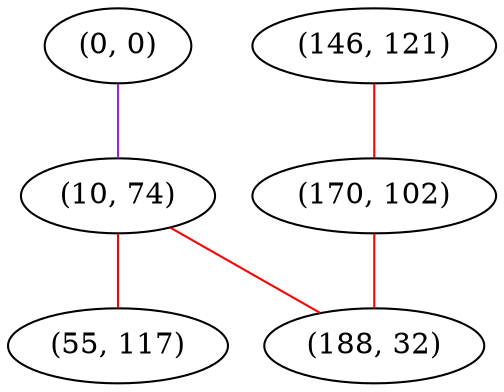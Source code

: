 graph "" {
"(0, 0)";
"(146, 121)";
"(10, 74)";
"(170, 102)";
"(55, 117)";
"(188, 32)";
"(0, 0)" -- "(10, 74)"  [color=purple, key=0, weight=4];
"(146, 121)" -- "(170, 102)"  [color=red, key=0, weight=1];
"(10, 74)" -- "(55, 117)"  [color=red, key=0, weight=1];
"(10, 74)" -- "(188, 32)"  [color=red, key=0, weight=1];
"(170, 102)" -- "(188, 32)"  [color=red, key=0, weight=1];
}

